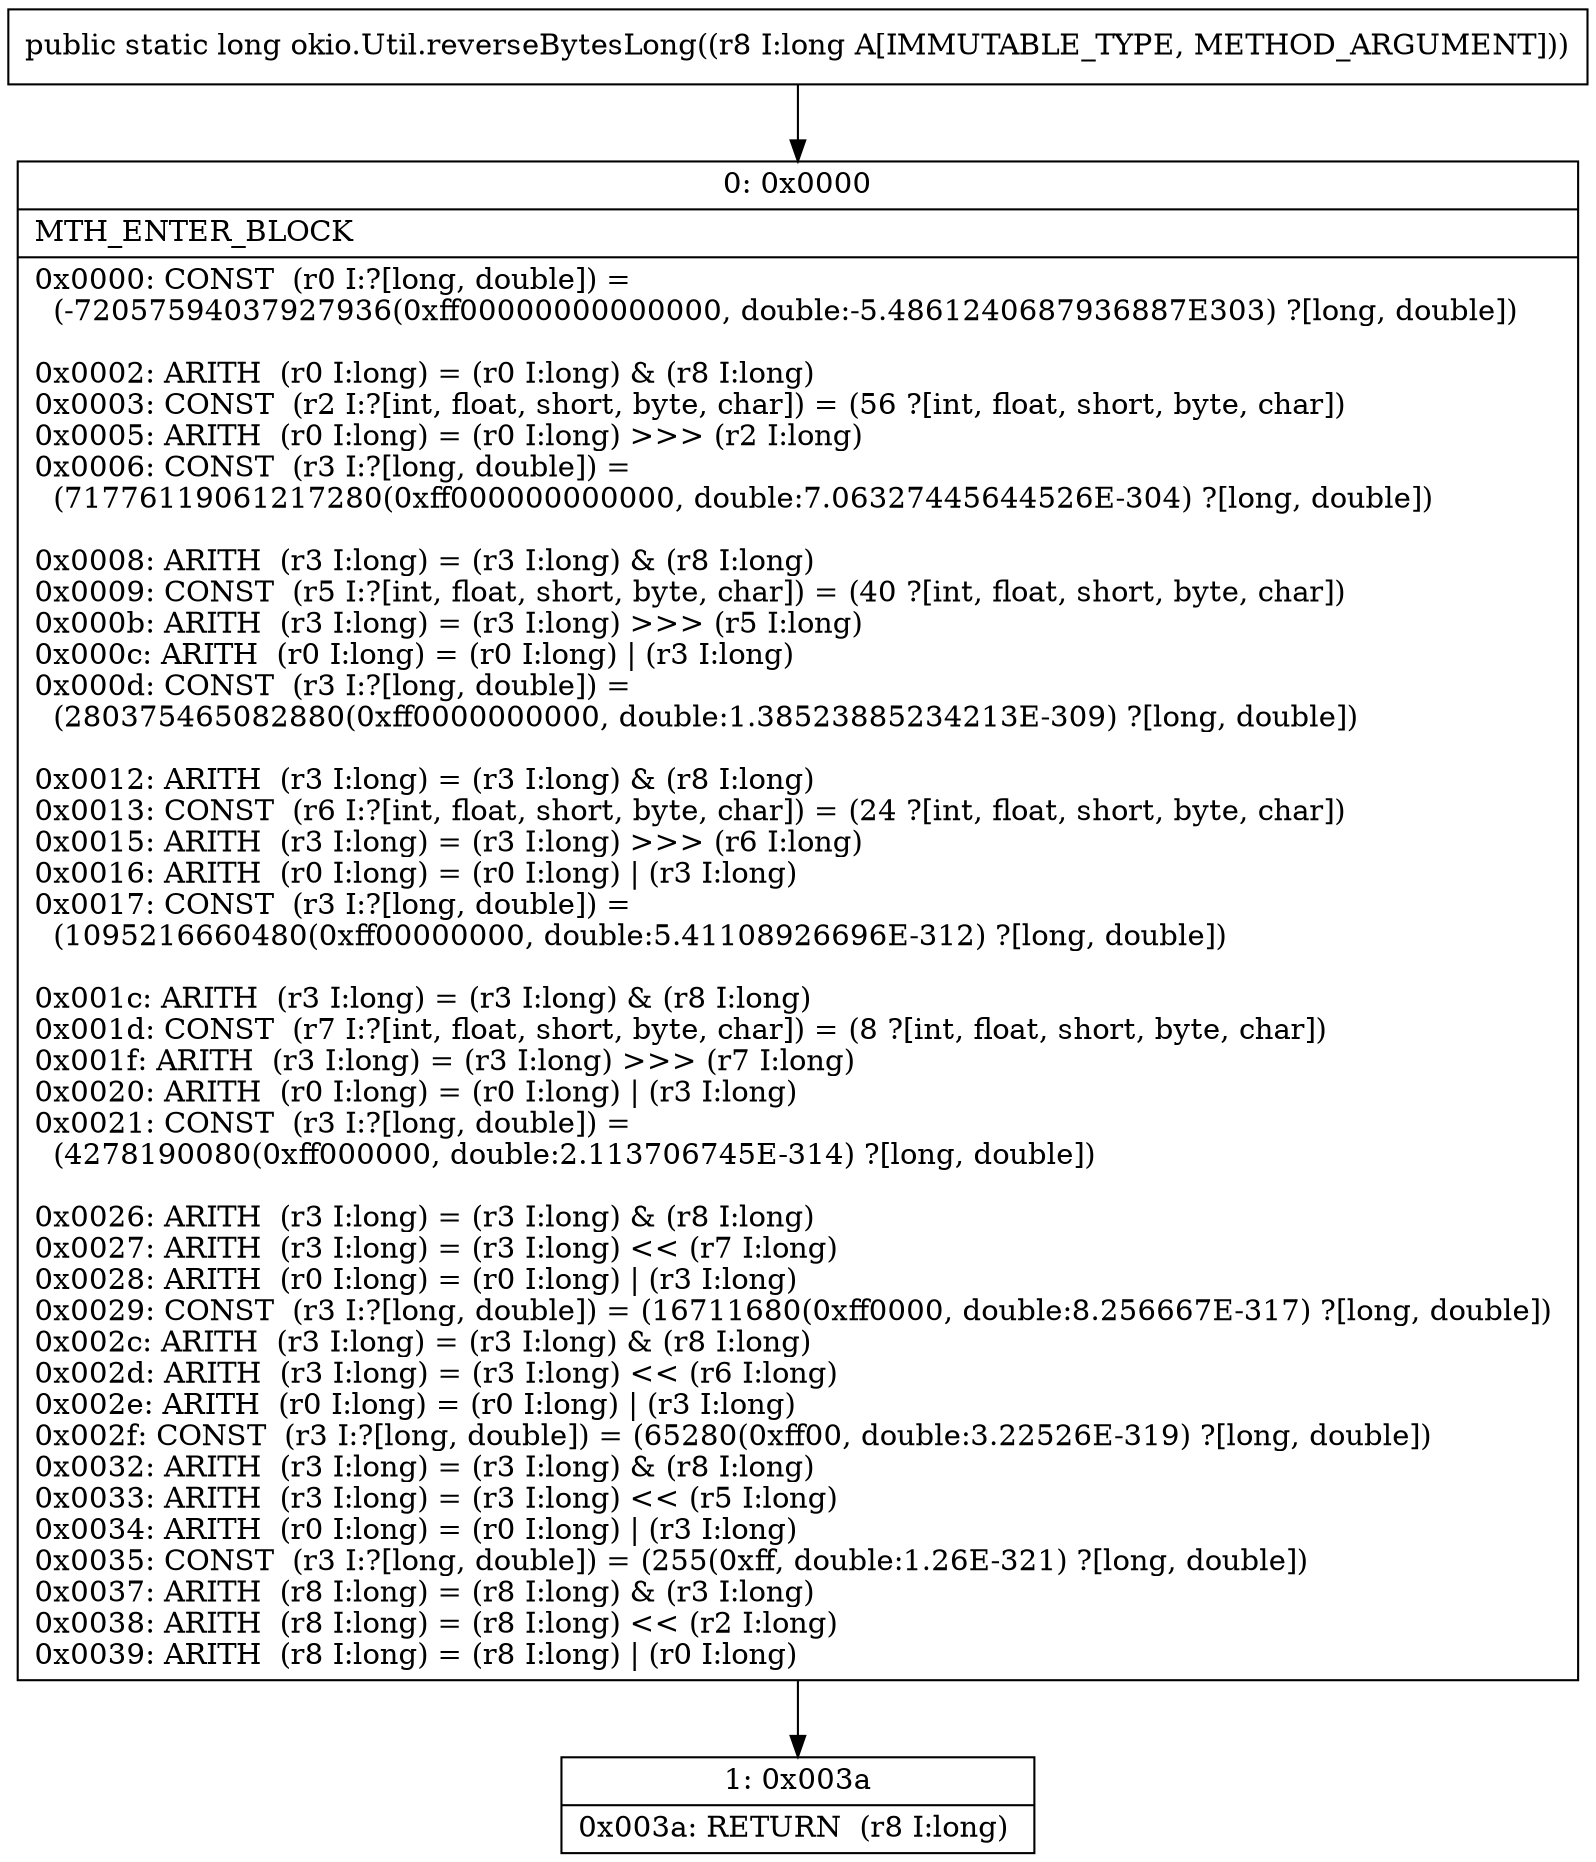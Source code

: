 digraph "CFG forokio.Util.reverseBytesLong(J)J" {
Node_0 [shape=record,label="{0\:\ 0x0000|MTH_ENTER_BLOCK\l|0x0000: CONST  (r0 I:?[long, double]) = \l  (\-72057594037927936(0xff00000000000000, double:\-5.4861240687936887E303) ?[long, double])\l \l0x0002: ARITH  (r0 I:long) = (r0 I:long) & (r8 I:long) \l0x0003: CONST  (r2 I:?[int, float, short, byte, char]) = (56 ?[int, float, short, byte, char]) \l0x0005: ARITH  (r0 I:long) = (r0 I:long) \>\>\> (r2 I:long) \l0x0006: CONST  (r3 I:?[long, double]) = \l  (71776119061217280(0xff000000000000, double:7.06327445644526E\-304) ?[long, double])\l \l0x0008: ARITH  (r3 I:long) = (r3 I:long) & (r8 I:long) \l0x0009: CONST  (r5 I:?[int, float, short, byte, char]) = (40 ?[int, float, short, byte, char]) \l0x000b: ARITH  (r3 I:long) = (r3 I:long) \>\>\> (r5 I:long) \l0x000c: ARITH  (r0 I:long) = (r0 I:long) \| (r3 I:long) \l0x000d: CONST  (r3 I:?[long, double]) = \l  (280375465082880(0xff0000000000, double:1.38523885234213E\-309) ?[long, double])\l \l0x0012: ARITH  (r3 I:long) = (r3 I:long) & (r8 I:long) \l0x0013: CONST  (r6 I:?[int, float, short, byte, char]) = (24 ?[int, float, short, byte, char]) \l0x0015: ARITH  (r3 I:long) = (r3 I:long) \>\>\> (r6 I:long) \l0x0016: ARITH  (r0 I:long) = (r0 I:long) \| (r3 I:long) \l0x0017: CONST  (r3 I:?[long, double]) = \l  (1095216660480(0xff00000000, double:5.41108926696E\-312) ?[long, double])\l \l0x001c: ARITH  (r3 I:long) = (r3 I:long) & (r8 I:long) \l0x001d: CONST  (r7 I:?[int, float, short, byte, char]) = (8 ?[int, float, short, byte, char]) \l0x001f: ARITH  (r3 I:long) = (r3 I:long) \>\>\> (r7 I:long) \l0x0020: ARITH  (r0 I:long) = (r0 I:long) \| (r3 I:long) \l0x0021: CONST  (r3 I:?[long, double]) = \l  (4278190080(0xff000000, double:2.113706745E\-314) ?[long, double])\l \l0x0026: ARITH  (r3 I:long) = (r3 I:long) & (r8 I:long) \l0x0027: ARITH  (r3 I:long) = (r3 I:long) \<\< (r7 I:long) \l0x0028: ARITH  (r0 I:long) = (r0 I:long) \| (r3 I:long) \l0x0029: CONST  (r3 I:?[long, double]) = (16711680(0xff0000, double:8.256667E\-317) ?[long, double]) \l0x002c: ARITH  (r3 I:long) = (r3 I:long) & (r8 I:long) \l0x002d: ARITH  (r3 I:long) = (r3 I:long) \<\< (r6 I:long) \l0x002e: ARITH  (r0 I:long) = (r0 I:long) \| (r3 I:long) \l0x002f: CONST  (r3 I:?[long, double]) = (65280(0xff00, double:3.22526E\-319) ?[long, double]) \l0x0032: ARITH  (r3 I:long) = (r3 I:long) & (r8 I:long) \l0x0033: ARITH  (r3 I:long) = (r3 I:long) \<\< (r5 I:long) \l0x0034: ARITH  (r0 I:long) = (r0 I:long) \| (r3 I:long) \l0x0035: CONST  (r3 I:?[long, double]) = (255(0xff, double:1.26E\-321) ?[long, double]) \l0x0037: ARITH  (r8 I:long) = (r8 I:long) & (r3 I:long) \l0x0038: ARITH  (r8 I:long) = (r8 I:long) \<\< (r2 I:long) \l0x0039: ARITH  (r8 I:long) = (r8 I:long) \| (r0 I:long) \l}"];
Node_1 [shape=record,label="{1\:\ 0x003a|0x003a: RETURN  (r8 I:long) \l}"];
MethodNode[shape=record,label="{public static long okio.Util.reverseBytesLong((r8 I:long A[IMMUTABLE_TYPE, METHOD_ARGUMENT])) }"];
MethodNode -> Node_0;
Node_0 -> Node_1;
}

